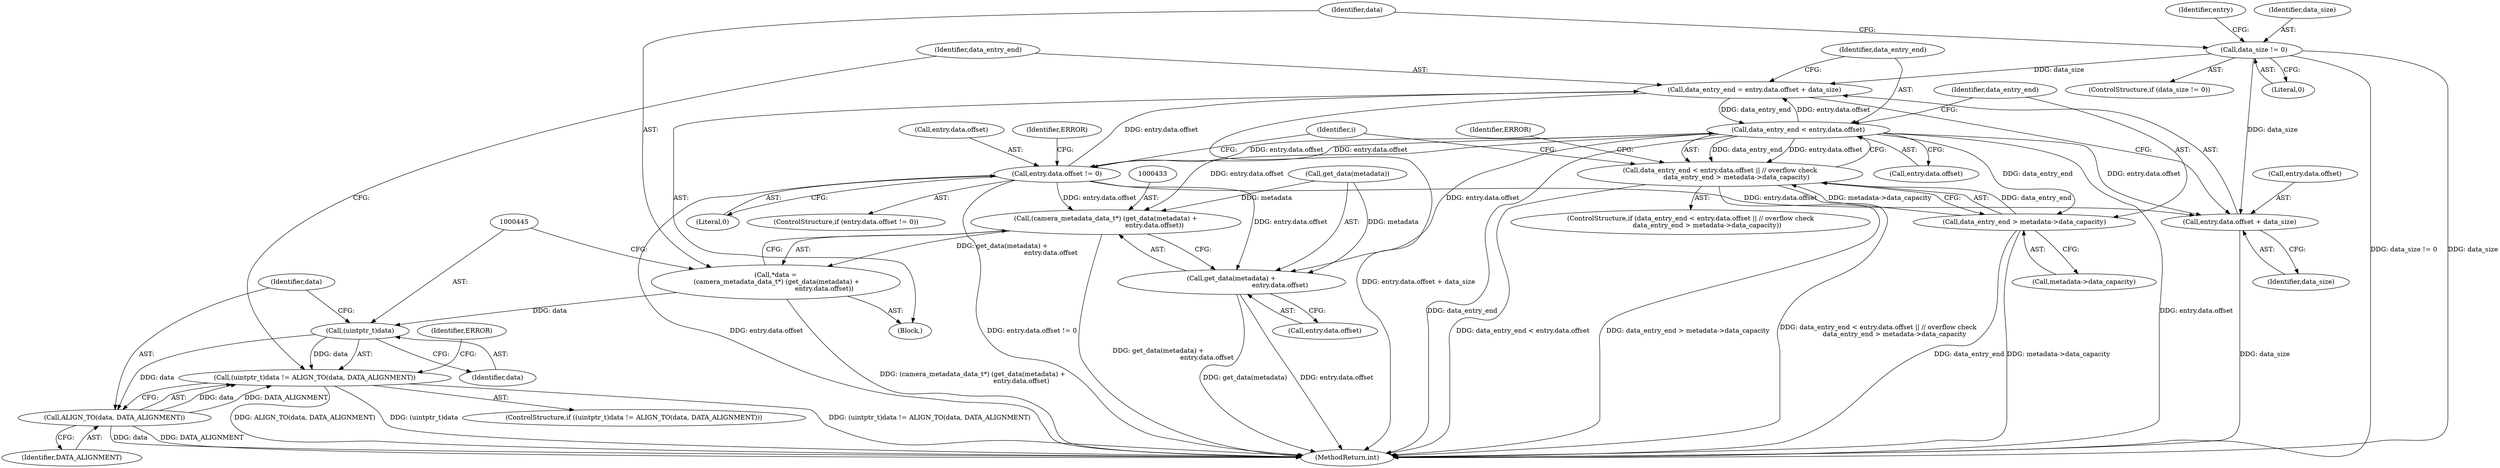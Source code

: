 digraph "0_Android_8e7a2b4d13bff03973dbad2bfb88a04296140433_0@integer" {
"1000454" [label="(Call,data_entry_end = entry.data.offset + data_size)"];
"1000465" [label="(Call,data_entry_end < entry.data.offset)"];
"1000454" [label="(Call,data_entry_end = entry.data.offset + data_size)"];
"1000489" [label="(Call,entry.data.offset != 0)"];
"1000425" [label="(Call,data_size != 0)"];
"1000432" [label="(Call,(camera_metadata_data_t*) (get_data(metadata) +\n                                               entry.data.offset))"];
"1000430" [label="(Call,*data =\n (camera_metadata_data_t*) (get_data(metadata) +\n                                               entry.data.offset))"];
"1000444" [label="(Call,(uintptr_t)data)"];
"1000443" [label="(Call,(uintptr_t)data != ALIGN_TO(data, DATA_ALIGNMENT))"];
"1000447" [label="(Call,ALIGN_TO(data, DATA_ALIGNMENT))"];
"1000434" [label="(Call,get_data(metadata) +\n                                               entry.data.offset)"];
"1000456" [label="(Call,entry.data.offset + data_size)"];
"1000464" [label="(Call,data_entry_end < entry.data.offset || // overflow check\n                data_entry_end > metadata->data_capacity)"];
"1000472" [label="(Call,data_entry_end > metadata->data_capacity)"];
"1000444" [label="(Call,(uintptr_t)data)"];
"1000467" [label="(Call,entry.data.offset)"];
"1000437" [label="(Call,entry.data.offset)"];
"1000464" [label="(Call,data_entry_end < entry.data.offset || // overflow check\n                data_entry_end > metadata->data_capacity)"];
"1000490" [label="(Call,entry.data.offset)"];
"1000427" [label="(Literal,0)"];
"1000462" [label="(Identifier,data_size)"];
"1000495" [label="(Literal,0)"];
"1000311" [label="(Identifier,i)"];
"1000473" [label="(Identifier,data_entry_end)"];
"1000424" [label="(ControlStructure,if (data_size != 0))"];
"1000446" [label="(Identifier,data)"];
"1000448" [label="(Identifier,data)"];
"1000498" [label="(Identifier,ERROR)"];
"1000443" [label="(Call,(uintptr_t)data != ALIGN_TO(data, DATA_ALIGNMENT))"];
"1000466" [label="(Identifier,data_entry_end)"];
"1000432" [label="(Call,(camera_metadata_data_t*) (get_data(metadata) +\n                                               entry.data.offset))"];
"1000474" [label="(Call,metadata->data_capacity)"];
"1000457" [label="(Call,entry.data.offset)"];
"1000465" [label="(Call,data_entry_end < entry.data.offset)"];
"1000449" [label="(Identifier,DATA_ALIGNMENT)"];
"1000479" [label="(Identifier,ERROR)"];
"1000488" [label="(ControlStructure,if (entry.data.offset != 0))"];
"1000501" [label="(MethodReturn,int)"];
"1000452" [label="(Identifier,ERROR)"];
"1000472" [label="(Call,data_entry_end > metadata->data_capacity)"];
"1000489" [label="(Call,entry.data.offset != 0)"];
"1000428" [label="(Block,)"];
"1000454" [label="(Call,data_entry_end = entry.data.offset + data_size)"];
"1000426" [label="(Identifier,data_size)"];
"1000434" [label="(Call,get_data(metadata) +\n                                               entry.data.offset)"];
"1000430" [label="(Call,*data =\n (camera_metadata_data_t*) (get_data(metadata) +\n                                               entry.data.offset))"];
"1000463" [label="(ControlStructure,if (data_entry_end < entry.data.offset || // overflow check\n                data_entry_end > metadata->data_capacity))"];
"1000455" [label="(Identifier,data_entry_end)"];
"1000447" [label="(Call,ALIGN_TO(data, DATA_ALIGNMENT))"];
"1000431" [label="(Identifier,data)"];
"1000484" [label="(Identifier,entry)"];
"1000442" [label="(ControlStructure,if ((uintptr_t)data != ALIGN_TO(data, DATA_ALIGNMENT)))"];
"1000435" [label="(Call,get_data(metadata))"];
"1000456" [label="(Call,entry.data.offset + data_size)"];
"1000425" [label="(Call,data_size != 0)"];
"1000454" -> "1000428"  [label="AST: "];
"1000454" -> "1000456"  [label="CFG: "];
"1000455" -> "1000454"  [label="AST: "];
"1000456" -> "1000454"  [label="AST: "];
"1000466" -> "1000454"  [label="CFG: "];
"1000454" -> "1000501"  [label="DDG: entry.data.offset + data_size"];
"1000465" -> "1000454"  [label="DDG: entry.data.offset"];
"1000489" -> "1000454"  [label="DDG: entry.data.offset"];
"1000425" -> "1000454"  [label="DDG: data_size"];
"1000454" -> "1000465"  [label="DDG: data_entry_end"];
"1000465" -> "1000464"  [label="AST: "];
"1000465" -> "1000467"  [label="CFG: "];
"1000466" -> "1000465"  [label="AST: "];
"1000467" -> "1000465"  [label="AST: "];
"1000473" -> "1000465"  [label="CFG: "];
"1000464" -> "1000465"  [label="CFG: "];
"1000465" -> "1000501"  [label="DDG: entry.data.offset"];
"1000465" -> "1000501"  [label="DDG: data_entry_end"];
"1000465" -> "1000432"  [label="DDG: entry.data.offset"];
"1000465" -> "1000434"  [label="DDG: entry.data.offset"];
"1000465" -> "1000456"  [label="DDG: entry.data.offset"];
"1000465" -> "1000464"  [label="DDG: data_entry_end"];
"1000465" -> "1000464"  [label="DDG: entry.data.offset"];
"1000489" -> "1000465"  [label="DDG: entry.data.offset"];
"1000465" -> "1000472"  [label="DDG: data_entry_end"];
"1000465" -> "1000489"  [label="DDG: entry.data.offset"];
"1000489" -> "1000488"  [label="AST: "];
"1000489" -> "1000495"  [label="CFG: "];
"1000490" -> "1000489"  [label="AST: "];
"1000495" -> "1000489"  [label="AST: "];
"1000498" -> "1000489"  [label="CFG: "];
"1000311" -> "1000489"  [label="CFG: "];
"1000489" -> "1000501"  [label="DDG: entry.data.offset != 0"];
"1000489" -> "1000501"  [label="DDG: entry.data.offset"];
"1000489" -> "1000432"  [label="DDG: entry.data.offset"];
"1000489" -> "1000434"  [label="DDG: entry.data.offset"];
"1000489" -> "1000456"  [label="DDG: entry.data.offset"];
"1000425" -> "1000424"  [label="AST: "];
"1000425" -> "1000427"  [label="CFG: "];
"1000426" -> "1000425"  [label="AST: "];
"1000427" -> "1000425"  [label="AST: "];
"1000431" -> "1000425"  [label="CFG: "];
"1000484" -> "1000425"  [label="CFG: "];
"1000425" -> "1000501"  [label="DDG: data_size"];
"1000425" -> "1000501"  [label="DDG: data_size != 0"];
"1000425" -> "1000456"  [label="DDG: data_size"];
"1000432" -> "1000430"  [label="AST: "];
"1000432" -> "1000434"  [label="CFG: "];
"1000433" -> "1000432"  [label="AST: "];
"1000434" -> "1000432"  [label="AST: "];
"1000430" -> "1000432"  [label="CFG: "];
"1000432" -> "1000501"  [label="DDG: get_data(metadata) +\n                                               entry.data.offset"];
"1000432" -> "1000430"  [label="DDG: get_data(metadata) +\n                                               entry.data.offset"];
"1000435" -> "1000432"  [label="DDG: metadata"];
"1000430" -> "1000428"  [label="AST: "];
"1000431" -> "1000430"  [label="AST: "];
"1000445" -> "1000430"  [label="CFG: "];
"1000430" -> "1000501"  [label="DDG: (camera_metadata_data_t*) (get_data(metadata) +\n                                               entry.data.offset)"];
"1000430" -> "1000444"  [label="DDG: data"];
"1000444" -> "1000443"  [label="AST: "];
"1000444" -> "1000446"  [label="CFG: "];
"1000445" -> "1000444"  [label="AST: "];
"1000446" -> "1000444"  [label="AST: "];
"1000448" -> "1000444"  [label="CFG: "];
"1000444" -> "1000443"  [label="DDG: data"];
"1000444" -> "1000447"  [label="DDG: data"];
"1000443" -> "1000442"  [label="AST: "];
"1000443" -> "1000447"  [label="CFG: "];
"1000447" -> "1000443"  [label="AST: "];
"1000452" -> "1000443"  [label="CFG: "];
"1000455" -> "1000443"  [label="CFG: "];
"1000443" -> "1000501"  [label="DDG: (uintptr_t)data != ALIGN_TO(data, DATA_ALIGNMENT)"];
"1000443" -> "1000501"  [label="DDG: ALIGN_TO(data, DATA_ALIGNMENT)"];
"1000443" -> "1000501"  [label="DDG: (uintptr_t)data"];
"1000447" -> "1000443"  [label="DDG: data"];
"1000447" -> "1000443"  [label="DDG: DATA_ALIGNMENT"];
"1000447" -> "1000449"  [label="CFG: "];
"1000448" -> "1000447"  [label="AST: "];
"1000449" -> "1000447"  [label="AST: "];
"1000447" -> "1000501"  [label="DDG: DATA_ALIGNMENT"];
"1000447" -> "1000501"  [label="DDG: data"];
"1000434" -> "1000437"  [label="CFG: "];
"1000435" -> "1000434"  [label="AST: "];
"1000437" -> "1000434"  [label="AST: "];
"1000434" -> "1000501"  [label="DDG: entry.data.offset"];
"1000434" -> "1000501"  [label="DDG: get_data(metadata)"];
"1000435" -> "1000434"  [label="DDG: metadata"];
"1000456" -> "1000462"  [label="CFG: "];
"1000457" -> "1000456"  [label="AST: "];
"1000462" -> "1000456"  [label="AST: "];
"1000456" -> "1000501"  [label="DDG: data_size"];
"1000464" -> "1000463"  [label="AST: "];
"1000464" -> "1000472"  [label="CFG: "];
"1000472" -> "1000464"  [label="AST: "];
"1000479" -> "1000464"  [label="CFG: "];
"1000311" -> "1000464"  [label="CFG: "];
"1000464" -> "1000501"  [label="DDG: data_entry_end < entry.data.offset"];
"1000464" -> "1000501"  [label="DDG: data_entry_end > metadata->data_capacity"];
"1000464" -> "1000501"  [label="DDG: data_entry_end < entry.data.offset || // overflow check\n                data_entry_end > metadata->data_capacity"];
"1000472" -> "1000464"  [label="DDG: data_entry_end"];
"1000472" -> "1000464"  [label="DDG: metadata->data_capacity"];
"1000472" -> "1000474"  [label="CFG: "];
"1000473" -> "1000472"  [label="AST: "];
"1000474" -> "1000472"  [label="AST: "];
"1000472" -> "1000501"  [label="DDG: metadata->data_capacity"];
"1000472" -> "1000501"  [label="DDG: data_entry_end"];
}

